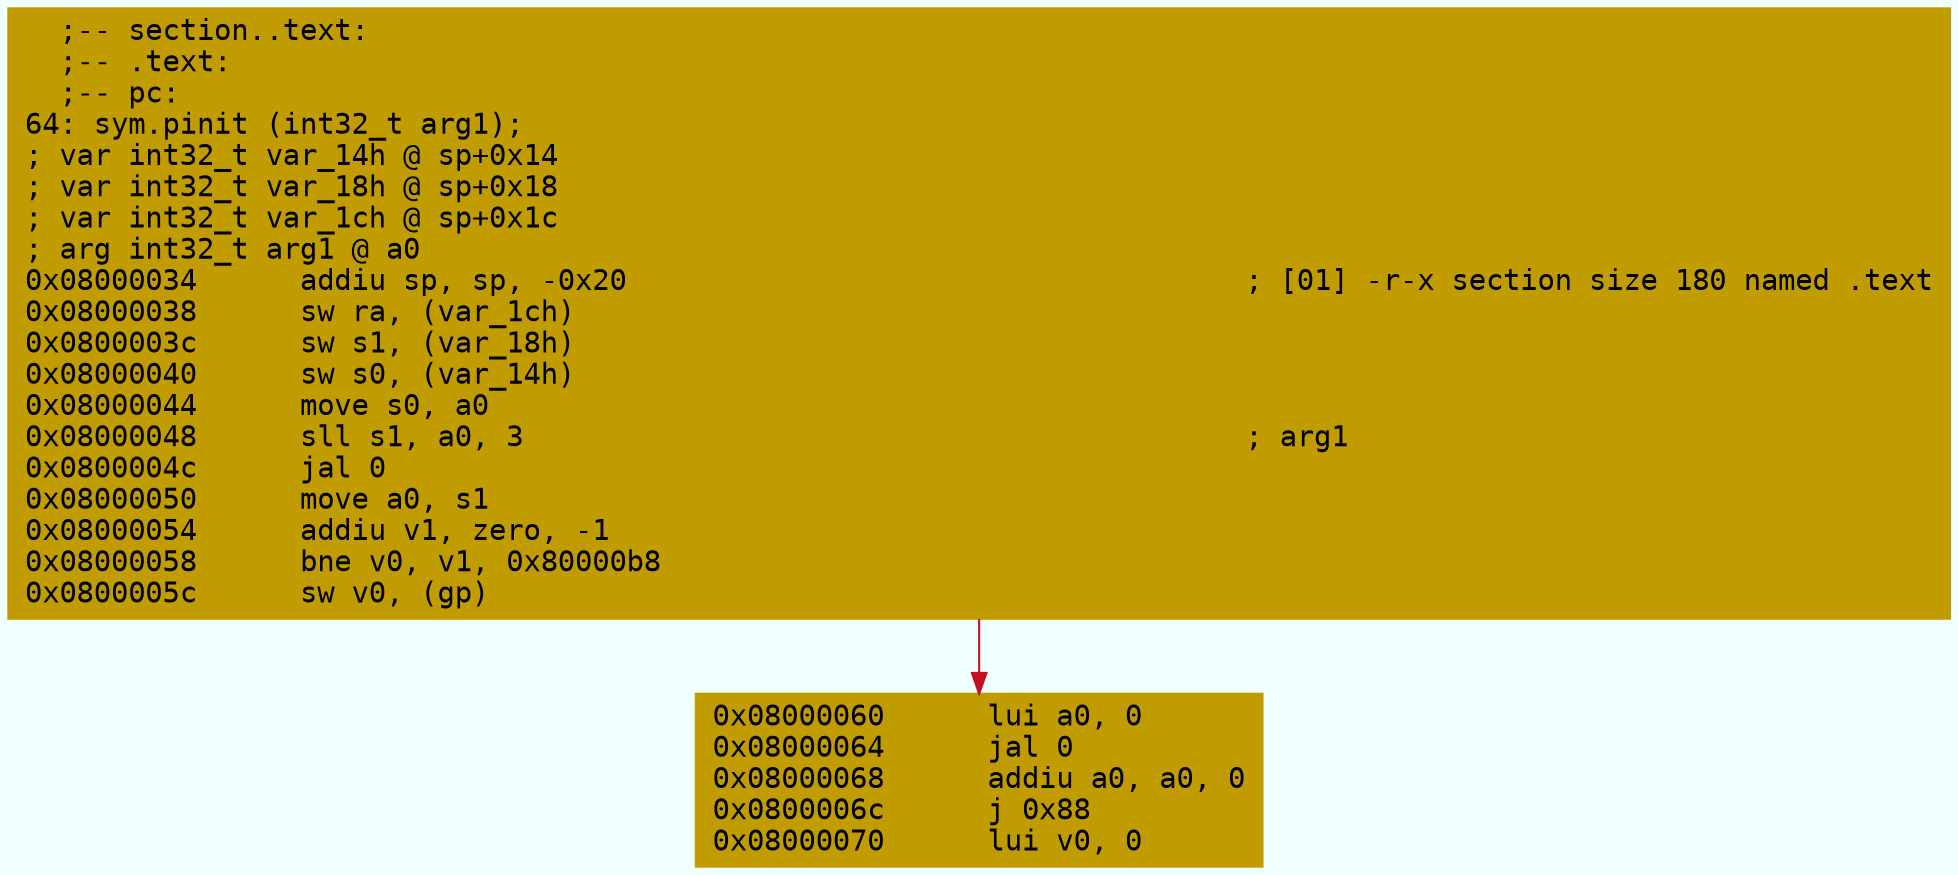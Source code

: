 digraph code {
	graph [bgcolor=azure fontsize=8 fontname="Courier" splines="ortho"];
	node [fillcolor=gray style=filled shape=box];
	edge [arrowhead="normal"];
	"0x08000034" [URL="sym.pinit/0x08000034", fillcolor="#c19c00",color="#c19c00", fontname="Courier",label="  ;-- section..text:\l  ;-- .text:\l  ;-- pc:\l64: sym.pinit (int32_t arg1);\l; var int32_t var_14h @ sp+0x14\l; var int32_t var_18h @ sp+0x18\l; var int32_t var_1ch @ sp+0x1c\l; arg int32_t arg1 @ a0\l0x08000034      addiu sp, sp, -0x20                                    ; [01] -r-x section size 180 named .text\l0x08000038      sw ra, (var_1ch)\l0x0800003c      sw s1, (var_18h)\l0x08000040      sw s0, (var_14h)\l0x08000044      move s0, a0\l0x08000048      sll s1, a0, 3                                          ; arg1\l0x0800004c      jal 0\l0x08000050      move a0, s1\l0x08000054      addiu v1, zero, -1\l0x08000058      bne v0, v1, 0x80000b8\l0x0800005c      sw v0, (gp)\l"]
	"0x08000060" [URL="sym.pinit/0x08000060", fillcolor="#c19c00",color="#c19c00", fontname="Courier",label="0x08000060      lui a0, 0\l0x08000064      jal 0\l0x08000068      addiu a0, a0, 0\l0x0800006c      j 0x88\l0x08000070      lui v0, 0\l"]
        "0x08000034" -> "0x08000060" [color="#c50f1f"];
}
